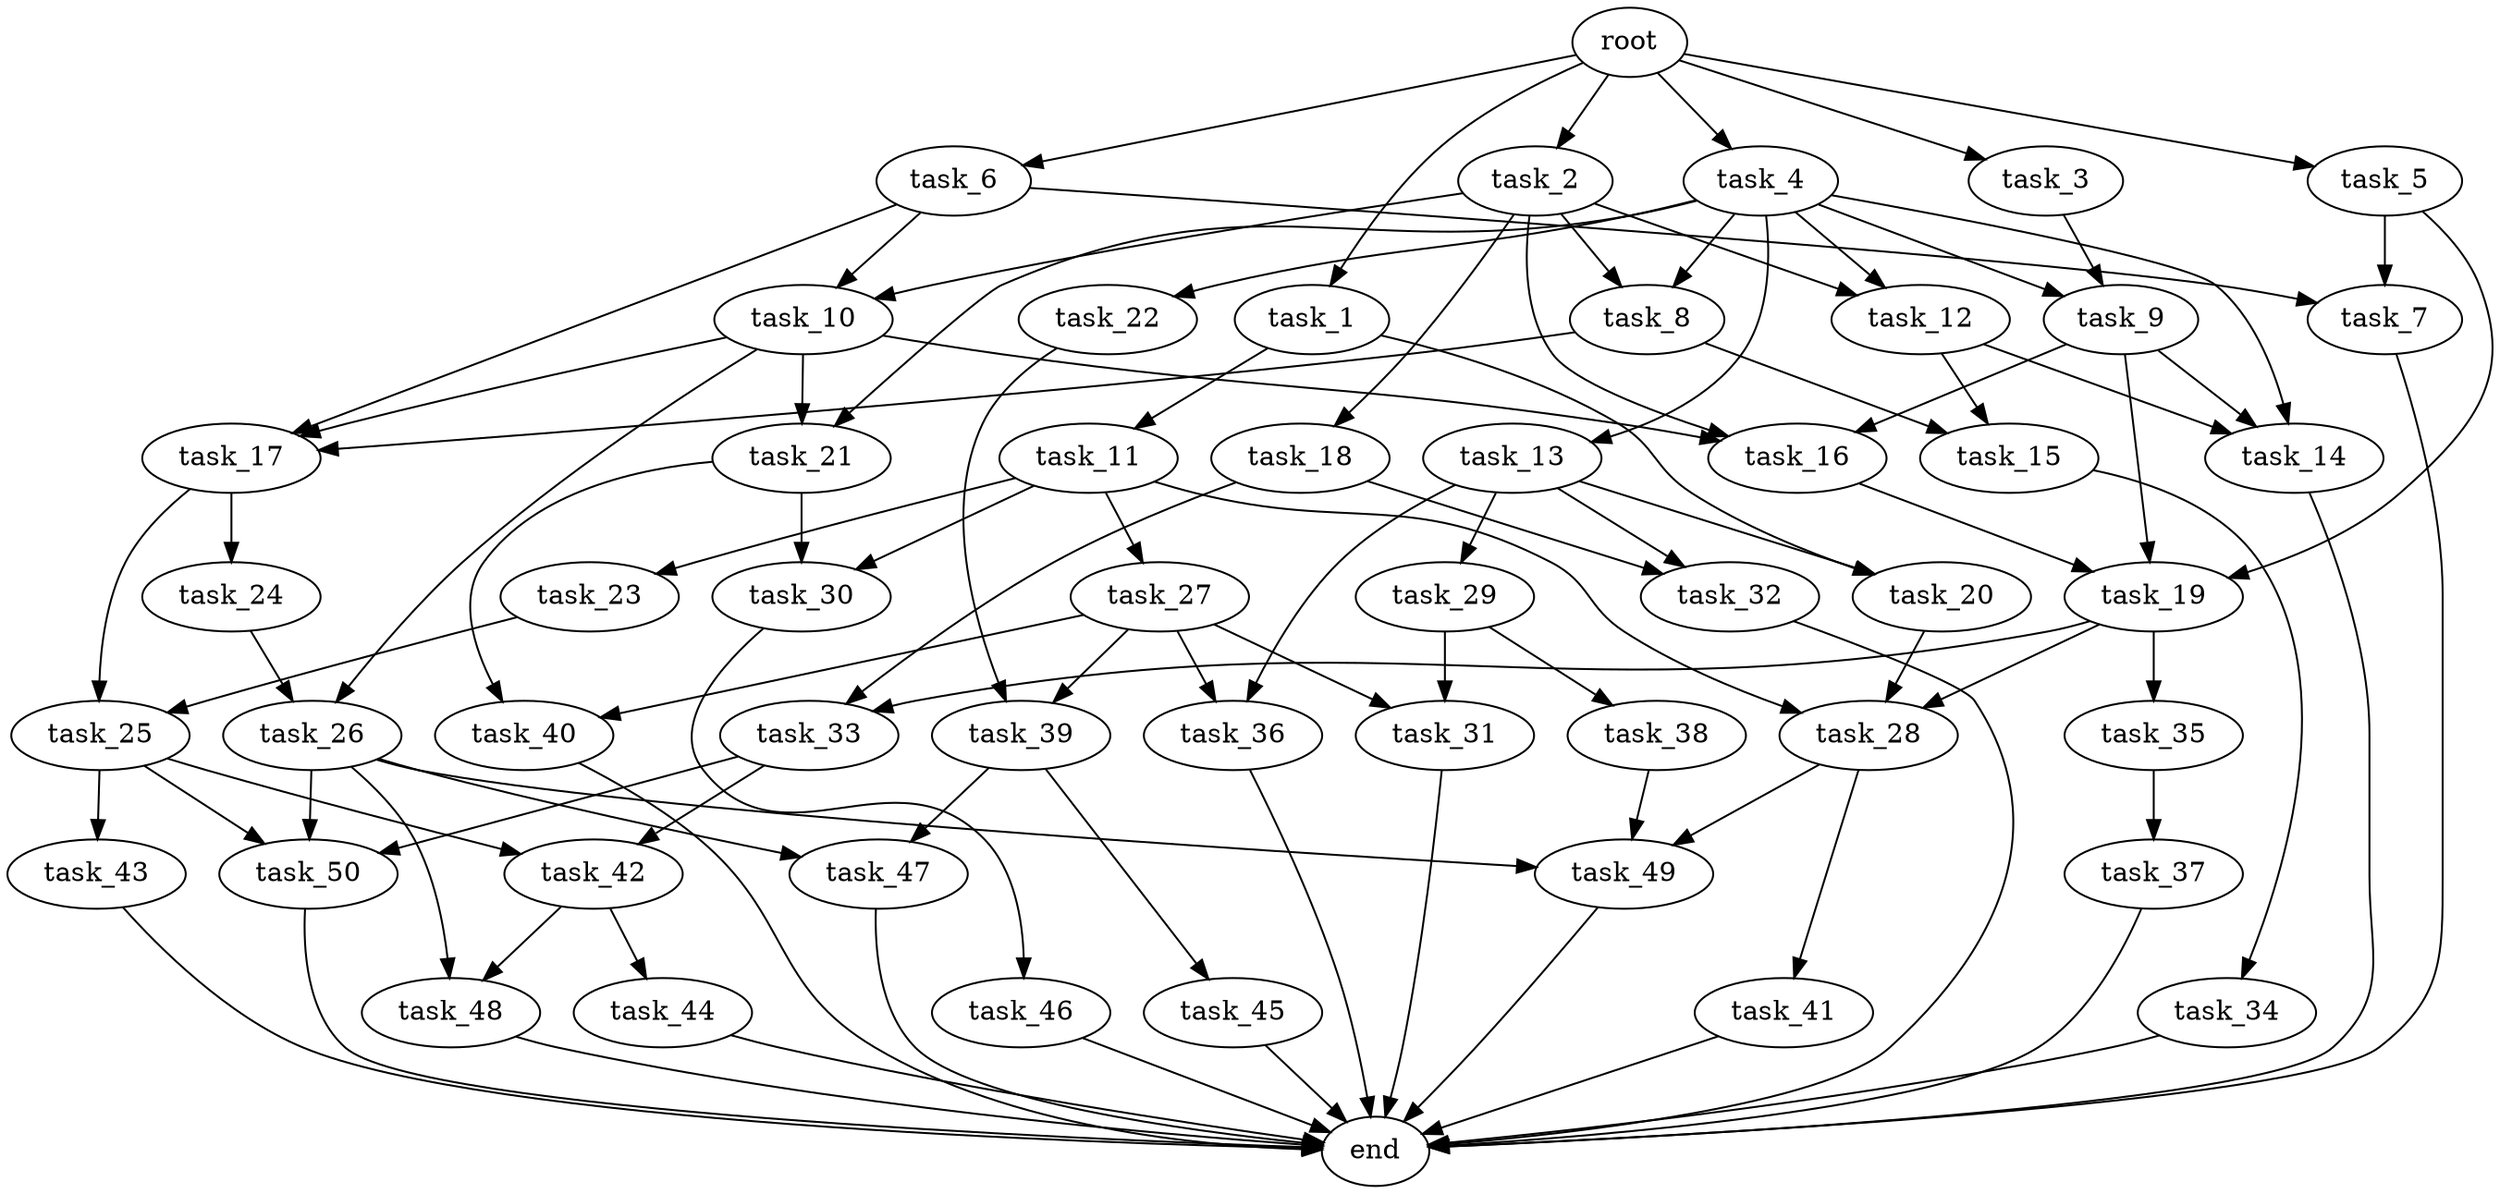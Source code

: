 digraph G {
  root [size="0.000000e+00"];
  task_1 [size="9.481705e+10"];
  task_2 [size="9.938478e+10"];
  task_3 [size="8.887686e+10"];
  task_4 [size="5.508708e+10"];
  task_5 [size="6.590231e+10"];
  task_6 [size="9.010100e+10"];
  task_7 [size="9.965159e+10"];
  task_8 [size="5.876649e+10"];
  task_9 [size="2.405259e+09"];
  task_10 [size="9.958486e+10"];
  task_11 [size="9.717206e+10"];
  task_12 [size="3.377095e+09"];
  task_13 [size="6.263707e+10"];
  task_14 [size="3.718054e+10"];
  task_15 [size="5.178365e+08"];
  task_16 [size="7.132746e+10"];
  task_17 [size="3.423437e+10"];
  task_18 [size="4.233832e+10"];
  task_19 [size="6.250320e+10"];
  task_20 [size="5.417966e+09"];
  task_21 [size="7.432428e+10"];
  task_22 [size="1.590378e+10"];
  task_23 [size="8.334217e+10"];
  task_24 [size="6.490087e+10"];
  task_25 [size="8.989430e+10"];
  task_26 [size="6.070910e+10"];
  task_27 [size="5.981568e+10"];
  task_28 [size="6.224884e+10"];
  task_29 [size="3.811593e+10"];
  task_30 [size="2.190230e+10"];
  task_31 [size="9.593988e+10"];
  task_32 [size="8.225387e+10"];
  task_33 [size="1.652160e+10"];
  task_34 [size="2.459631e+10"];
  task_35 [size="8.497012e+10"];
  task_36 [size="3.996106e+10"];
  task_37 [size="2.648107e+10"];
  task_38 [size="3.316727e+08"];
  task_39 [size="2.449007e+10"];
  task_40 [size="4.402229e+10"];
  task_41 [size="6.427028e+10"];
  task_42 [size="1.174277e+10"];
  task_43 [size="3.532843e+10"];
  task_44 [size="8.051137e+10"];
  task_45 [size="8.416035e+10"];
  task_46 [size="8.043301e+10"];
  task_47 [size="6.826491e+10"];
  task_48 [size="2.085595e+10"];
  task_49 [size="1.634361e+10"];
  task_50 [size="1.175633e+10"];
  end [size="0.000000e+00"];

  root -> task_1 [size="1.000000e-12"];
  root -> task_2 [size="1.000000e-12"];
  root -> task_3 [size="1.000000e-12"];
  root -> task_4 [size="1.000000e-12"];
  root -> task_5 [size="1.000000e-12"];
  root -> task_6 [size="1.000000e-12"];
  task_1 -> task_11 [size="9.717206e+08"];
  task_1 -> task_20 [size="2.708983e+07"];
  task_2 -> task_8 [size="2.938324e+08"];
  task_2 -> task_10 [size="4.979243e+08"];
  task_2 -> task_12 [size="1.688548e+07"];
  task_2 -> task_16 [size="2.377582e+08"];
  task_2 -> task_18 [size="4.233832e+08"];
  task_3 -> task_9 [size="1.202629e+07"];
  task_4 -> task_8 [size="2.938324e+08"];
  task_4 -> task_9 [size="1.202629e+07"];
  task_4 -> task_12 [size="1.688548e+07"];
  task_4 -> task_13 [size="6.263707e+08"];
  task_4 -> task_14 [size="1.239351e+08"];
  task_4 -> task_21 [size="3.716214e+08"];
  task_4 -> task_22 [size="1.590378e+08"];
  task_5 -> task_7 [size="4.982579e+08"];
  task_5 -> task_19 [size="2.083440e+08"];
  task_6 -> task_7 [size="4.982579e+08"];
  task_6 -> task_10 [size="4.979243e+08"];
  task_6 -> task_17 [size="1.141146e+08"];
  task_7 -> end [size="1.000000e-12"];
  task_8 -> task_15 [size="2.589183e+06"];
  task_8 -> task_17 [size="1.141146e+08"];
  task_9 -> task_14 [size="1.239351e+08"];
  task_9 -> task_16 [size="2.377582e+08"];
  task_9 -> task_19 [size="2.083440e+08"];
  task_10 -> task_16 [size="2.377582e+08"];
  task_10 -> task_17 [size="1.141146e+08"];
  task_10 -> task_21 [size="3.716214e+08"];
  task_10 -> task_26 [size="3.035455e+08"];
  task_11 -> task_23 [size="8.334217e+08"];
  task_11 -> task_27 [size="5.981568e+08"];
  task_11 -> task_28 [size="2.074961e+08"];
  task_11 -> task_30 [size="1.095115e+08"];
  task_12 -> task_14 [size="1.239351e+08"];
  task_12 -> task_15 [size="2.589183e+06"];
  task_13 -> task_20 [size="2.708983e+07"];
  task_13 -> task_29 [size="3.811593e+08"];
  task_13 -> task_32 [size="4.112693e+08"];
  task_13 -> task_36 [size="1.998053e+08"];
  task_14 -> end [size="1.000000e-12"];
  task_15 -> task_34 [size="2.459631e+08"];
  task_16 -> task_19 [size="2.083440e+08"];
  task_17 -> task_24 [size="6.490087e+08"];
  task_17 -> task_25 [size="4.494715e+08"];
  task_18 -> task_32 [size="4.112693e+08"];
  task_18 -> task_33 [size="8.260798e+07"];
  task_19 -> task_28 [size="2.074961e+08"];
  task_19 -> task_33 [size="8.260798e+07"];
  task_19 -> task_35 [size="8.497012e+08"];
  task_20 -> task_28 [size="2.074961e+08"];
  task_21 -> task_30 [size="1.095115e+08"];
  task_21 -> task_40 [size="2.201114e+08"];
  task_22 -> task_39 [size="1.224503e+08"];
  task_23 -> task_25 [size="4.494715e+08"];
  task_24 -> task_26 [size="3.035455e+08"];
  task_25 -> task_42 [size="5.871386e+07"];
  task_25 -> task_43 [size="3.532843e+08"];
  task_25 -> task_50 [size="3.918775e+07"];
  task_26 -> task_47 [size="3.413245e+08"];
  task_26 -> task_48 [size="1.042798e+08"];
  task_26 -> task_49 [size="5.447869e+07"];
  task_26 -> task_50 [size="3.918775e+07"];
  task_27 -> task_31 [size="4.796994e+08"];
  task_27 -> task_36 [size="1.998053e+08"];
  task_27 -> task_39 [size="1.224503e+08"];
  task_27 -> task_40 [size="2.201114e+08"];
  task_28 -> task_41 [size="6.427028e+08"];
  task_28 -> task_49 [size="5.447869e+07"];
  task_29 -> task_31 [size="4.796994e+08"];
  task_29 -> task_38 [size="3.316727e+06"];
  task_30 -> task_46 [size="8.043301e+08"];
  task_31 -> end [size="1.000000e-12"];
  task_32 -> end [size="1.000000e-12"];
  task_33 -> task_42 [size="5.871386e+07"];
  task_33 -> task_50 [size="3.918775e+07"];
  task_34 -> end [size="1.000000e-12"];
  task_35 -> task_37 [size="2.648107e+08"];
  task_36 -> end [size="1.000000e-12"];
  task_37 -> end [size="1.000000e-12"];
  task_38 -> task_49 [size="5.447869e+07"];
  task_39 -> task_45 [size="8.416035e+08"];
  task_39 -> task_47 [size="3.413245e+08"];
  task_40 -> end [size="1.000000e-12"];
  task_41 -> end [size="1.000000e-12"];
  task_42 -> task_44 [size="8.051137e+08"];
  task_42 -> task_48 [size="1.042798e+08"];
  task_43 -> end [size="1.000000e-12"];
  task_44 -> end [size="1.000000e-12"];
  task_45 -> end [size="1.000000e-12"];
  task_46 -> end [size="1.000000e-12"];
  task_47 -> end [size="1.000000e-12"];
  task_48 -> end [size="1.000000e-12"];
  task_49 -> end [size="1.000000e-12"];
  task_50 -> end [size="1.000000e-12"];
}
